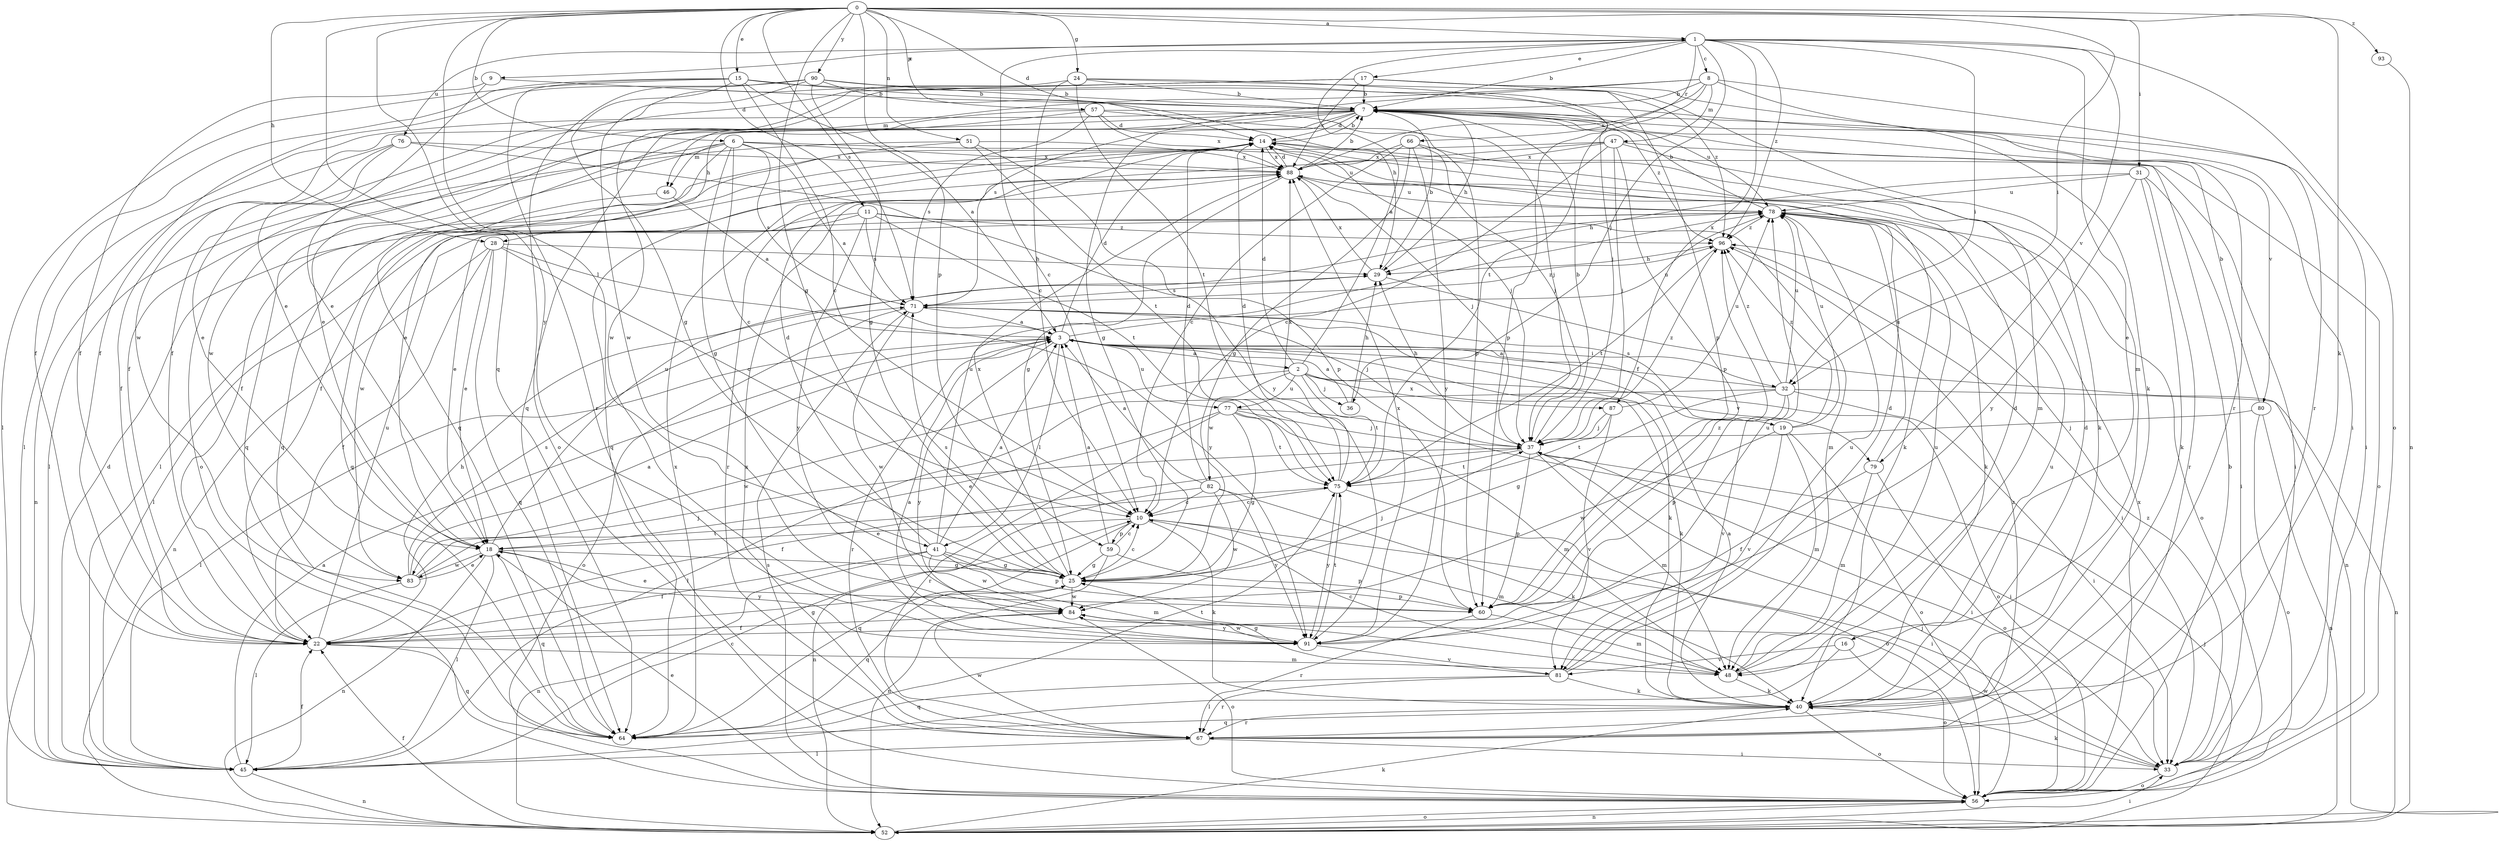 strict digraph  {
0;
1;
2;
3;
6;
7;
8;
9;
10;
11;
14;
15;
16;
17;
18;
19;
22;
24;
25;
28;
29;
31;
32;
33;
36;
37;
40;
41;
45;
46;
47;
48;
51;
52;
56;
57;
59;
60;
64;
66;
67;
71;
75;
76;
77;
78;
79;
80;
81;
82;
83;
84;
87;
88;
90;
91;
93;
96;
0 -> 1  [label=a];
0 -> 6  [label=b];
0 -> 11  [label=d];
0 -> 14  [label=d];
0 -> 15  [label=e];
0 -> 24  [label=g];
0 -> 25  [label=g];
0 -> 28  [label=h];
0 -> 31  [label=i];
0 -> 32  [label=i];
0 -> 40  [label=k];
0 -> 41  [label=l];
0 -> 51  [label=n];
0 -> 57  [label=p];
0 -> 59  [label=p];
0 -> 64  [label=q];
0 -> 71  [label=s];
0 -> 90  [label=y];
0 -> 91  [label=y];
0 -> 93  [label=z];
1 -> 7  [label=b];
1 -> 8  [label=c];
1 -> 9  [label=c];
1 -> 10  [label=c];
1 -> 16  [label=e];
1 -> 17  [label=e];
1 -> 32  [label=i];
1 -> 36  [label=j];
1 -> 56  [label=o];
1 -> 66  [label=r];
1 -> 76  [label=u];
1 -> 79  [label=v];
1 -> 87  [label=x];
1 -> 96  [label=z];
2 -> 1  [label=a];
2 -> 14  [label=d];
2 -> 36  [label=j];
2 -> 56  [label=o];
2 -> 75  [label=t];
2 -> 77  [label=u];
2 -> 79  [label=v];
2 -> 82  [label=w];
2 -> 83  [label=w];
2 -> 87  [label=x];
3 -> 2  [label=a];
3 -> 14  [label=d];
3 -> 19  [label=f];
3 -> 32  [label=i];
3 -> 40  [label=k];
3 -> 41  [label=l];
3 -> 45  [label=l];
3 -> 67  [label=r];
3 -> 77  [label=u];
3 -> 78  [label=u];
3 -> 91  [label=y];
6 -> 3  [label=a];
6 -> 10  [label=c];
6 -> 18  [label=e];
6 -> 25  [label=g];
6 -> 46  [label=m];
6 -> 64  [label=q];
6 -> 71  [label=s];
6 -> 78  [label=u];
6 -> 83  [label=w];
6 -> 88  [label=x];
7 -> 14  [label=d];
7 -> 22  [label=f];
7 -> 25  [label=g];
7 -> 28  [label=h];
7 -> 29  [label=h];
7 -> 33  [label=i];
7 -> 45  [label=l];
7 -> 64  [label=q];
7 -> 78  [label=u];
7 -> 80  [label=v];
7 -> 83  [label=w];
7 -> 96  [label=z];
8 -> 7  [label=b];
8 -> 40  [label=k];
8 -> 46  [label=m];
8 -> 47  [label=m];
8 -> 67  [label=r];
8 -> 71  [label=s];
8 -> 75  [label=t];
8 -> 88  [label=x];
9 -> 7  [label=b];
9 -> 18  [label=e];
9 -> 22  [label=f];
10 -> 18  [label=e];
10 -> 33  [label=i];
10 -> 40  [label=k];
10 -> 48  [label=m];
10 -> 59  [label=p];
10 -> 64  [label=q];
11 -> 18  [label=e];
11 -> 48  [label=m];
11 -> 71  [label=s];
11 -> 75  [label=t];
11 -> 83  [label=w];
11 -> 91  [label=y];
11 -> 96  [label=z];
14 -> 7  [label=b];
14 -> 22  [label=f];
14 -> 33  [label=i];
14 -> 37  [label=j];
14 -> 64  [label=q];
14 -> 88  [label=x];
15 -> 3  [label=a];
15 -> 7  [label=b];
15 -> 10  [label=c];
15 -> 22  [label=f];
15 -> 25  [label=g];
15 -> 33  [label=i];
15 -> 45  [label=l];
15 -> 67  [label=r];
16 -> 45  [label=l];
16 -> 56  [label=o];
16 -> 81  [label=v];
17 -> 7  [label=b];
17 -> 18  [label=e];
17 -> 22  [label=f];
17 -> 48  [label=m];
17 -> 60  [label=p];
17 -> 64  [label=q];
17 -> 67  [label=r];
17 -> 88  [label=x];
18 -> 25  [label=g];
18 -> 45  [label=l];
18 -> 52  [label=n];
18 -> 64  [label=q];
18 -> 78  [label=u];
18 -> 83  [label=w];
18 -> 91  [label=y];
19 -> 48  [label=m];
19 -> 56  [label=o];
19 -> 71  [label=s];
19 -> 78  [label=u];
19 -> 81  [label=v];
19 -> 84  [label=w];
19 -> 96  [label=z];
22 -> 25  [label=g];
22 -> 29  [label=h];
22 -> 48  [label=m];
22 -> 64  [label=q];
22 -> 78  [label=u];
24 -> 7  [label=b];
24 -> 10  [label=c];
24 -> 60  [label=p];
24 -> 75  [label=t];
24 -> 84  [label=w];
24 -> 96  [label=z];
25 -> 10  [label=c];
25 -> 37  [label=j];
25 -> 60  [label=p];
25 -> 64  [label=q];
25 -> 71  [label=s];
25 -> 84  [label=w];
25 -> 88  [label=x];
28 -> 10  [label=c];
28 -> 18  [label=e];
28 -> 22  [label=f];
28 -> 29  [label=h];
28 -> 52  [label=n];
28 -> 64  [label=q];
28 -> 91  [label=y];
29 -> 7  [label=b];
29 -> 52  [label=n];
29 -> 71  [label=s];
29 -> 88  [label=x];
31 -> 29  [label=h];
31 -> 33  [label=i];
31 -> 40  [label=k];
31 -> 67  [label=r];
31 -> 78  [label=u];
31 -> 91  [label=y];
32 -> 3  [label=a];
32 -> 25  [label=g];
32 -> 33  [label=i];
32 -> 45  [label=l];
32 -> 52  [label=n];
32 -> 60  [label=p];
32 -> 78  [label=u];
32 -> 81  [label=v];
32 -> 96  [label=z];
33 -> 40  [label=k];
33 -> 56  [label=o];
33 -> 84  [label=w];
33 -> 96  [label=z];
36 -> 3  [label=a];
36 -> 29  [label=h];
37 -> 7  [label=b];
37 -> 22  [label=f];
37 -> 29  [label=h];
37 -> 33  [label=i];
37 -> 48  [label=m];
37 -> 60  [label=p];
37 -> 75  [label=t];
37 -> 96  [label=z];
40 -> 3  [label=a];
40 -> 14  [label=d];
40 -> 56  [label=o];
40 -> 64  [label=q];
40 -> 67  [label=r];
40 -> 78  [label=u];
41 -> 3  [label=a];
41 -> 14  [label=d];
41 -> 22  [label=f];
41 -> 25  [label=g];
41 -> 48  [label=m];
41 -> 52  [label=n];
41 -> 60  [label=p];
41 -> 78  [label=u];
41 -> 84  [label=w];
45 -> 3  [label=a];
45 -> 10  [label=c];
45 -> 14  [label=d];
45 -> 22  [label=f];
45 -> 52  [label=n];
46 -> 3  [label=a];
46 -> 64  [label=q];
47 -> 10  [label=c];
47 -> 22  [label=f];
47 -> 37  [label=j];
47 -> 45  [label=l];
47 -> 48  [label=m];
47 -> 56  [label=o];
47 -> 60  [label=p];
47 -> 88  [label=x];
48 -> 10  [label=c];
48 -> 14  [label=d];
48 -> 40  [label=k];
48 -> 78  [label=u];
51 -> 45  [label=l];
51 -> 60  [label=p];
51 -> 64  [label=q];
51 -> 75  [label=t];
51 -> 88  [label=x];
52 -> 22  [label=f];
52 -> 33  [label=i];
52 -> 37  [label=j];
52 -> 40  [label=k];
52 -> 56  [label=o];
56 -> 7  [label=b];
56 -> 18  [label=e];
56 -> 37  [label=j];
56 -> 52  [label=n];
56 -> 71  [label=s];
56 -> 88  [label=x];
57 -> 14  [label=d];
57 -> 18  [label=e];
57 -> 37  [label=j];
57 -> 56  [label=o];
57 -> 60  [label=p];
57 -> 71  [label=s];
57 -> 88  [label=x];
59 -> 3  [label=a];
59 -> 10  [label=c];
59 -> 25  [label=g];
59 -> 52  [label=n];
59 -> 60  [label=p];
60 -> 18  [label=e];
60 -> 48  [label=m];
60 -> 67  [label=r];
60 -> 96  [label=z];
64 -> 75  [label=t];
64 -> 88  [label=x];
66 -> 10  [label=c];
66 -> 25  [label=g];
66 -> 37  [label=j];
66 -> 40  [label=k];
66 -> 88  [label=x];
66 -> 91  [label=y];
67 -> 33  [label=i];
67 -> 45  [label=l];
67 -> 84  [label=w];
67 -> 88  [label=x];
67 -> 96  [label=z];
71 -> 3  [label=a];
71 -> 37  [label=j];
71 -> 40  [label=k];
71 -> 56  [label=o];
71 -> 84  [label=w];
71 -> 96  [label=z];
75 -> 10  [label=c];
75 -> 14  [label=d];
75 -> 56  [label=o];
75 -> 88  [label=x];
75 -> 91  [label=y];
76 -> 18  [label=e];
76 -> 22  [label=f];
76 -> 52  [label=n];
76 -> 88  [label=x];
76 -> 91  [label=y];
77 -> 18  [label=e];
77 -> 25  [label=g];
77 -> 33  [label=i];
77 -> 37  [label=j];
77 -> 48  [label=m];
77 -> 67  [label=r];
77 -> 75  [label=t];
78 -> 7  [label=b];
78 -> 40  [label=k];
78 -> 45  [label=l];
78 -> 56  [label=o];
78 -> 96  [label=z];
79 -> 22  [label=f];
79 -> 48  [label=m];
79 -> 56  [label=o];
79 -> 78  [label=u];
80 -> 7  [label=b];
80 -> 37  [label=j];
80 -> 52  [label=n];
80 -> 56  [label=o];
81 -> 14  [label=d];
81 -> 25  [label=g];
81 -> 40  [label=k];
81 -> 64  [label=q];
81 -> 67  [label=r];
81 -> 78  [label=u];
82 -> 3  [label=a];
82 -> 10  [label=c];
82 -> 14  [label=d];
82 -> 40  [label=k];
82 -> 52  [label=n];
82 -> 84  [label=w];
82 -> 91  [label=y];
83 -> 3  [label=a];
83 -> 18  [label=e];
83 -> 37  [label=j];
83 -> 45  [label=l];
83 -> 71  [label=s];
83 -> 75  [label=t];
84 -> 22  [label=f];
84 -> 56  [label=o];
84 -> 91  [label=y];
87 -> 37  [label=j];
87 -> 75  [label=t];
87 -> 78  [label=u];
87 -> 81  [label=v];
88 -> 7  [label=b];
88 -> 14  [label=d];
88 -> 25  [label=g];
88 -> 37  [label=j];
88 -> 40  [label=k];
88 -> 67  [label=r];
88 -> 78  [label=u];
90 -> 7  [label=b];
90 -> 22  [label=f];
90 -> 25  [label=g];
90 -> 29  [label=h];
90 -> 37  [label=j];
90 -> 56  [label=o];
90 -> 84  [label=w];
91 -> 3  [label=a];
91 -> 75  [label=t];
91 -> 78  [label=u];
91 -> 81  [label=v];
91 -> 84  [label=w];
91 -> 88  [label=x];
93 -> 52  [label=n];
96 -> 29  [label=h];
96 -> 33  [label=i];
96 -> 75  [label=t];
}
